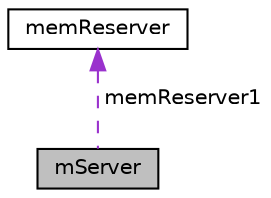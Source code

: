 digraph "mServer"
{
  edge [fontname="Helvetica",fontsize="10",labelfontname="Helvetica",labelfontsize="10"];
  node [fontname="Helvetica",fontsize="10",shape=record];
  Node1 [label="mServer",height=0.2,width=0.4,color="black", fillcolor="grey75", style="filled", fontcolor="black"];
  Node2 -> Node1 [dir="back",color="darkorchid3",fontsize="10",style="dashed",label=" memReserver1" ,fontname="Helvetica"];
  Node2 [label="memReserver",height=0.2,width=0.4,color="black", fillcolor="white", style="filled",URL="$classmem_reserver.html",tooltip="The memReserver class : Clase que se encarga de reservar un bloque de memoria inicial. "];
}

